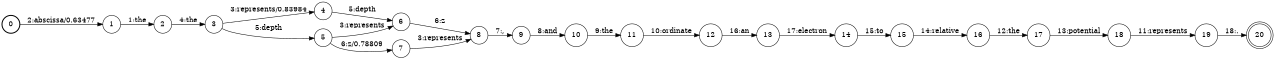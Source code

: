 digraph FST {
rankdir = LR;
size = "8.5,11";
label = "";
center = 1;
orientation = Portrait;
ranksep = "0.4";
nodesep = "0.25";
0 [label = "0", shape = circle, style = bold, fontsize = 14]
	0 -> 1 [label = "2:abscissa/0.63477", fontsize = 14];
1 [label = "1", shape = circle, style = solid, fontsize = 14]
	1 -> 2 [label = "1:the", fontsize = 14];
2 [label = "2", shape = circle, style = solid, fontsize = 14]
	2 -> 3 [label = "4:the", fontsize = 14];
3 [label = "3", shape = circle, style = solid, fontsize = 14]
	3 -> 4 [label = "3:represents/0.83984", fontsize = 14];
	3 -> 5 [label = "5:depth", fontsize = 14];
4 [label = "4", shape = circle, style = solid, fontsize = 14]
	4 -> 6 [label = "5:depth", fontsize = 14];
5 [label = "5", shape = circle, style = solid, fontsize = 14]
	5 -> 6 [label = "3:represents", fontsize = 14];
	5 -> 7 [label = "6:z/0.78809", fontsize = 14];
6 [label = "6", shape = circle, style = solid, fontsize = 14]
	6 -> 8 [label = "6:z", fontsize = 14];
7 [label = "7", shape = circle, style = solid, fontsize = 14]
	7 -> 8 [label = "3:represents", fontsize = 14];
8 [label = "8", shape = circle, style = solid, fontsize = 14]
	8 -> 9 [label = "7:,", fontsize = 14];
9 [label = "9", shape = circle, style = solid, fontsize = 14]
	9 -> 10 [label = "8:and", fontsize = 14];
10 [label = "10", shape = circle, style = solid, fontsize = 14]
	10 -> 11 [label = "9:the", fontsize = 14];
11 [label = "11", shape = circle, style = solid, fontsize = 14]
	11 -> 12 [label = "10:ordinate", fontsize = 14];
12 [label = "12", shape = circle, style = solid, fontsize = 14]
	12 -> 13 [label = "16:an", fontsize = 14];
13 [label = "13", shape = circle, style = solid, fontsize = 14]
	13 -> 14 [label = "17:electron", fontsize = 14];
14 [label = "14", shape = circle, style = solid, fontsize = 14]
	14 -> 15 [label = "15:to", fontsize = 14];
15 [label = "15", shape = circle, style = solid, fontsize = 14]
	15 -> 16 [label = "14:relative", fontsize = 14];
16 [label = "16", shape = circle, style = solid, fontsize = 14]
	16 -> 17 [label = "12:the", fontsize = 14];
17 [label = "17", shape = circle, style = solid, fontsize = 14]
	17 -> 18 [label = "13:potential", fontsize = 14];
18 [label = "18", shape = circle, style = solid, fontsize = 14]
	18 -> 19 [label = "11:represents", fontsize = 14];
19 [label = "19", shape = circle, style = solid, fontsize = 14]
	19 -> 20 [label = "18:.", fontsize = 14];
20 [label = "20", shape = doublecircle, style = solid, fontsize = 14]
}
